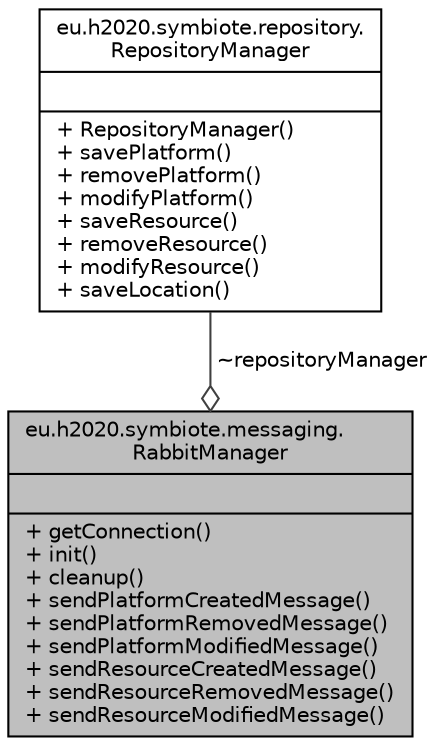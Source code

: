 digraph "eu.h2020.symbiote.messaging.RabbitManager"
{
  edge [fontname="Helvetica",fontsize="10",labelfontname="Helvetica",labelfontsize="10"];
  node [fontname="Helvetica",fontsize="10",shape=record];
  Node1 [label="{eu.h2020.symbiote.messaging.\lRabbitManager\n||+ getConnection()\l+ init()\l+ cleanup()\l+ sendPlatformCreatedMessage()\l+ sendPlatformRemovedMessage()\l+ sendPlatformModifiedMessage()\l+ sendResourceCreatedMessage()\l+ sendResourceRemovedMessage()\l+ sendResourceModifiedMessage()\l}",height=0.2,width=0.4,color="black", fillcolor="grey75", style="filled", fontcolor="black"];
  Node2 -> Node1 [color="grey25",fontsize="10",style="solid",label=" ~repositoryManager" ,arrowhead="odiamond",fontname="Helvetica"];
  Node2 [label="{eu.h2020.symbiote.repository.\lRepositoryManager\n||+ RepositoryManager()\l+ savePlatform()\l+ removePlatform()\l+ modifyPlatform()\l+ saveResource()\l+ removeResource()\l+ modifyResource()\l+ saveLocation()\l}",height=0.2,width=0.4,color="black", fillcolor="white", style="filled",URL="$classeu_1_1h2020_1_1symbiote_1_1repository_1_1RepositoryManager.html"];
}
